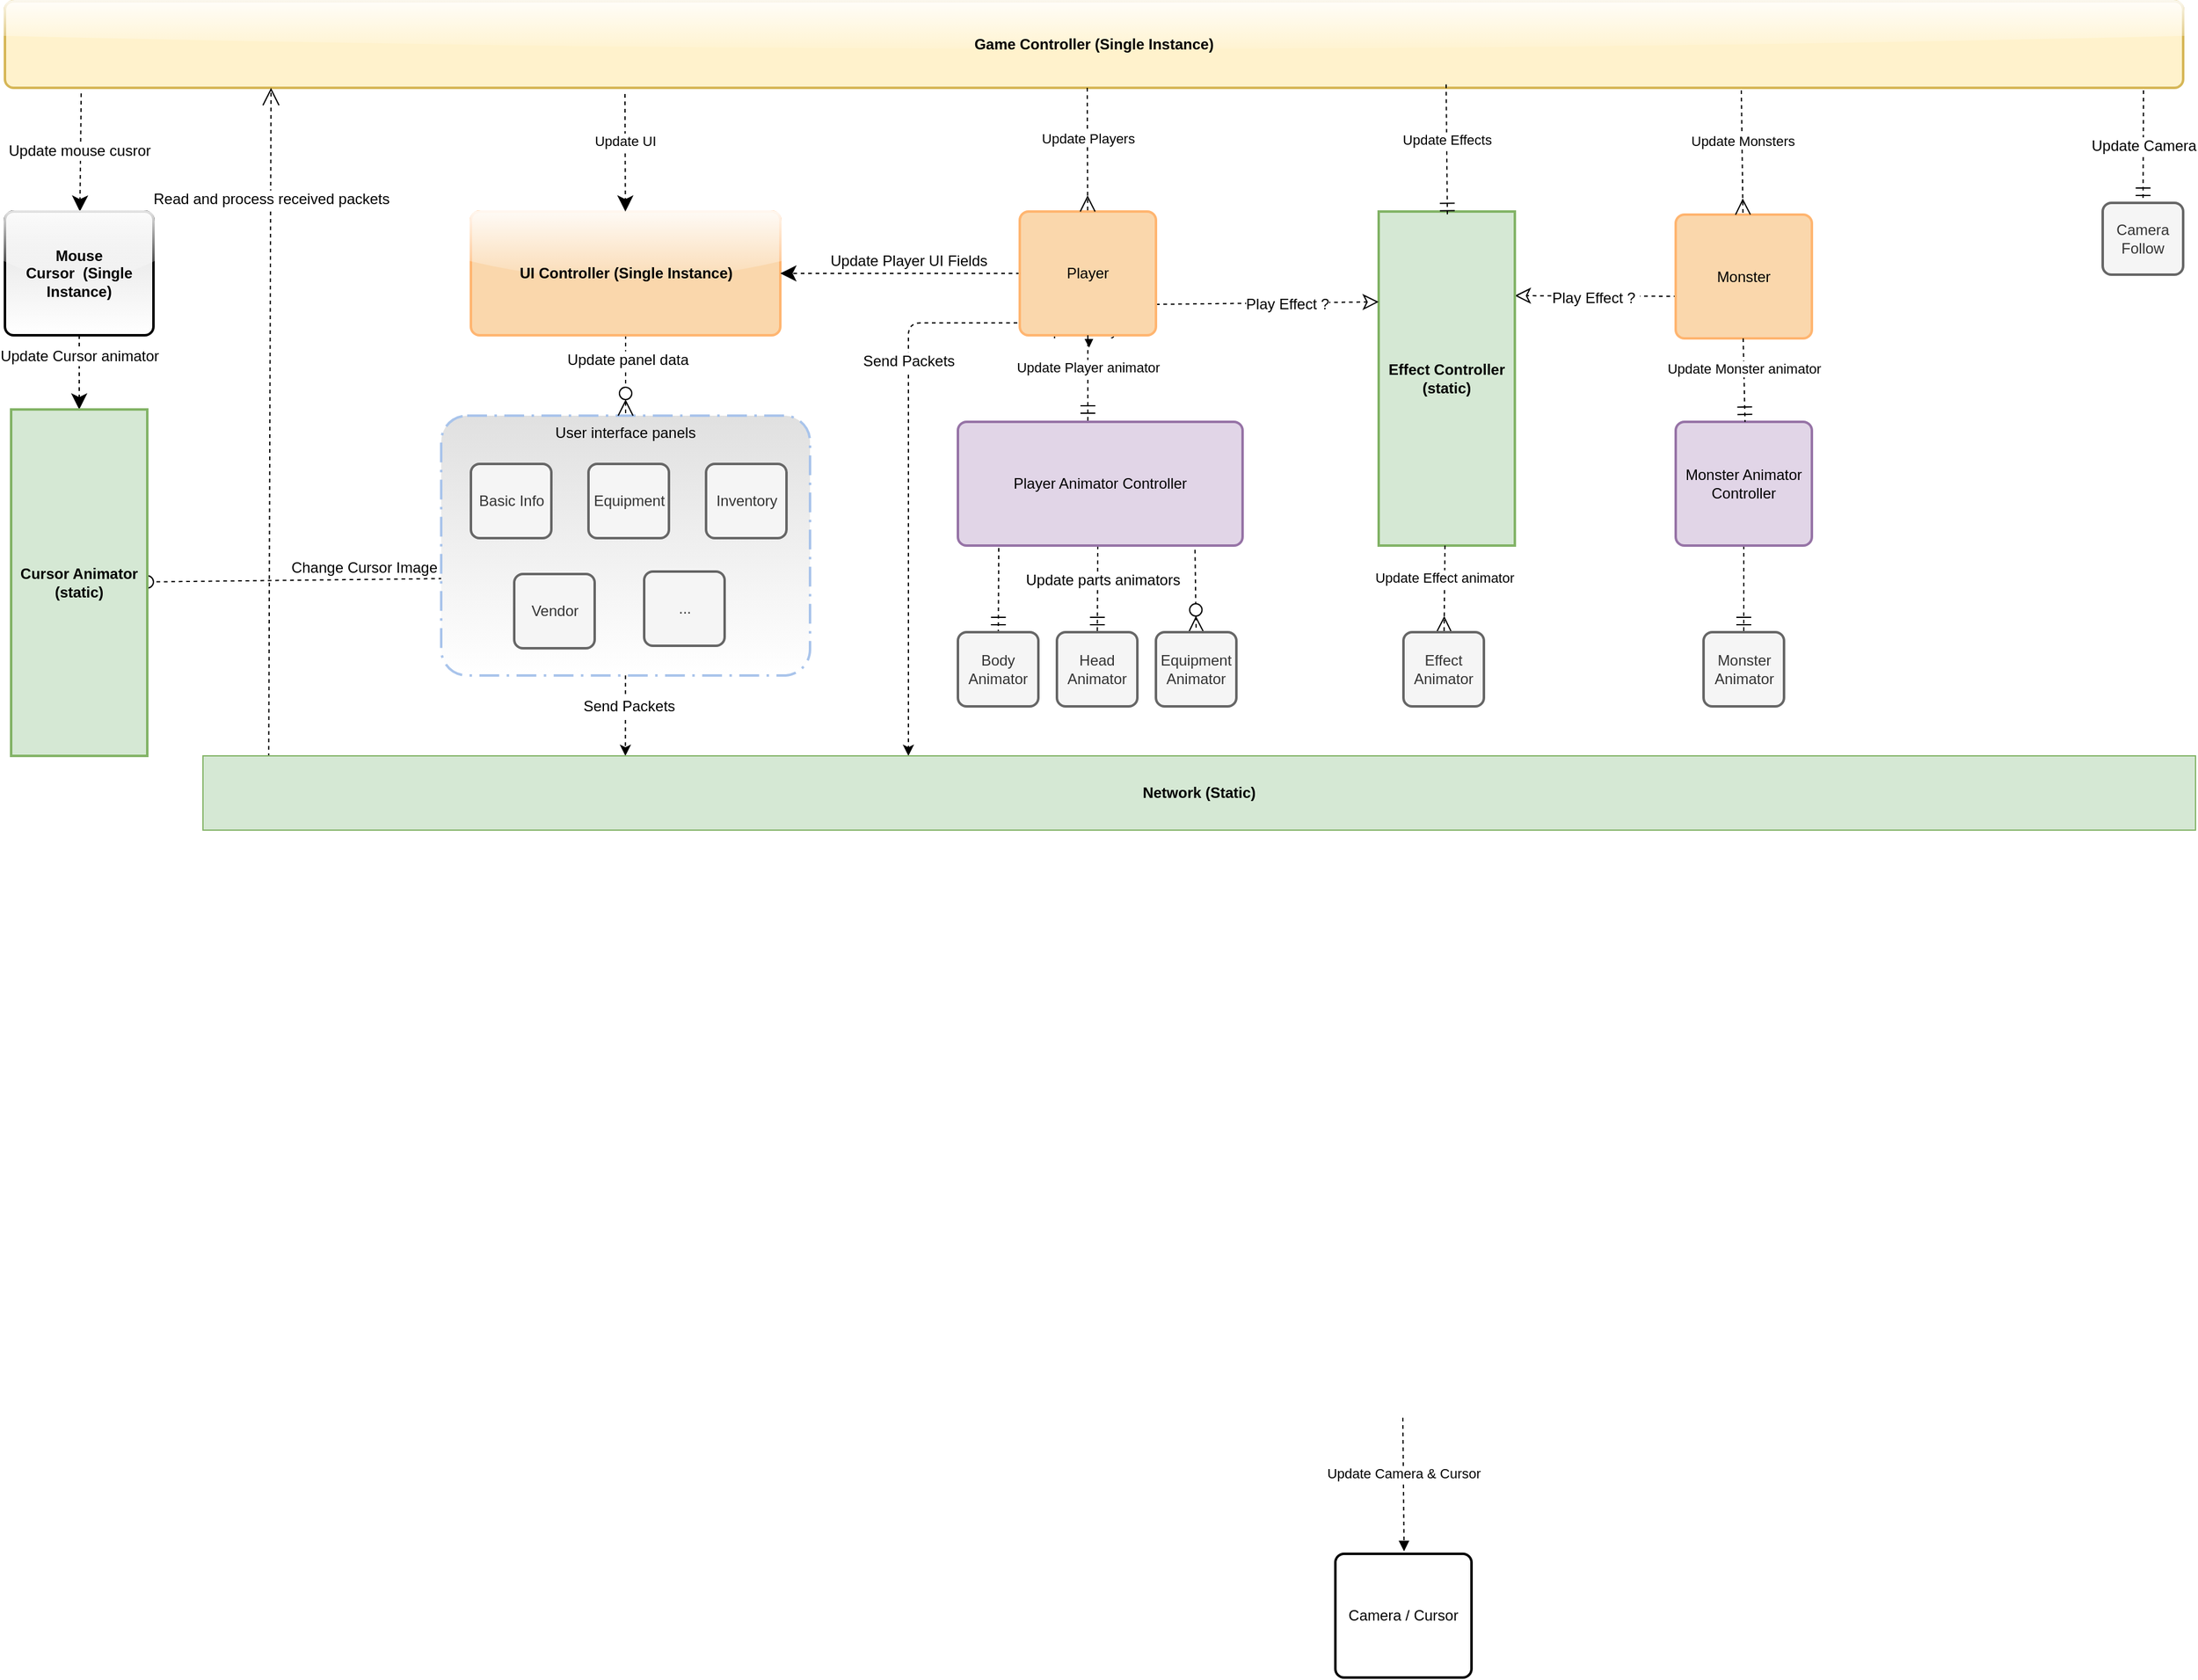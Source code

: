<mxfile version="11.1.1" type="device"><diagram id="Zgq64EiT1e4WPjOA_kSE" name="Page-1"><mxGraphModel dx="2333" dy="786" grid="1" gridSize="10" guides="1" tooltips="1" connect="1" arrows="1" fold="1" page="1" pageScale="1" pageWidth="850" pageHeight="1100" math="0" shadow="0"><root><mxCell id="0"/><mxCell id="1" parent="0"/><mxCell id="sxGgmE2lNR18amMGpe3i-76" style="edgeStyle=none;rounded=1;orthogonalLoop=1;jettySize=auto;html=1;entryX=0.212;entryY=0;entryDx=0;entryDy=0;entryPerimeter=0;dashed=1;startSize=10;endArrow=classic;endFill=1;endSize=6;fontColor=#000000;" edge="1" parent="1" source="sxGgmE2lNR18amMGpe3i-70" target="sxGgmE2lNR18amMGpe3i-60"><mxGeometry relative="1" as="geometry"/></mxCell><mxCell id="sxGgmE2lNR18amMGpe3i-77" value="Send Packets" style="text;html=1;resizable=0;points=[];align=center;verticalAlign=middle;labelBackgroundColor=#ffffff;fontColor=#000000;" vertex="1" connectable="0" parent="sxGgmE2lNR18amMGpe3i-76"><mxGeometry x="-0.503" y="2" relative="1" as="geometry"><mxPoint x="0.5" y="9" as="offset"/></mxGeometry></mxCell><mxCell id="sxGgmE2lNR18amMGpe3i-96" style="edgeStyle=none;rounded=1;orthogonalLoop=1;jettySize=auto;html=1;dashed=1;startSize=10;endArrow=oval;endFill=0;endSize=10;fontColor=#000000;exitX=0.003;exitY=0.627;exitDx=0;exitDy=0;exitPerimeter=0;" edge="1" parent="1" source="sxGgmE2lNR18amMGpe3i-70" target="sxGgmE2lNR18amMGpe3i-93"><mxGeometry relative="1" as="geometry"/></mxCell><mxCell id="sxGgmE2lNR18amMGpe3i-97" value="Change Cursor Image" style="text;html=1;resizable=0;points=[];align=center;verticalAlign=middle;labelBackgroundColor=#ffffff;fontColor=#000000;" vertex="1" connectable="0" parent="sxGgmE2lNR18amMGpe3i-96"><mxGeometry x="-0.519" y="2" relative="1" as="geometry"><mxPoint x="-6.5" y="-11.5" as="offset"/></mxGeometry></mxCell><mxCell id="sxGgmE2lNR18amMGpe3i-70" value="User interface panels" style="rounded=1;arcSize=10;dashed=1;fillColor=#E0E0E0;dashPattern=8 3 1 3;strokeWidth=2;labelBackgroundColor=none;html=0;verticalAlign=top;gradientColor=#ffffff;strokeColor=#A9C4EB;" vertex="1" parent="1"><mxGeometry x="252.5" y="485" width="298" height="210" as="geometry"/></mxCell><mxCell id="sxGgmE2lNR18amMGpe3i-87" style="edgeStyle=none;rounded=1;orthogonalLoop=1;jettySize=auto;html=1;dashed=1;startSize=10;endArrow=classic;endFill=1;endSize=10;fontColor=#000000;exitX=0.035;exitY=1.065;exitDx=0;exitDy=0;exitPerimeter=0;" edge="1" parent="1" source="sxGgmE2lNR18amMGpe3i-6" target="sxGgmE2lNR18amMGpe3i-86"><mxGeometry relative="1" as="geometry"/></mxCell><mxCell id="sxGgmE2lNR18amMGpe3i-88" value="Update mouse cusror" style="text;html=1;resizable=0;points=[];align=center;verticalAlign=middle;labelBackgroundColor=#ffffff;fontColor=#000000;" vertex="1" connectable="0" parent="sxGgmE2lNR18amMGpe3i-87"><mxGeometry x="-0.425" relative="1" as="geometry"><mxPoint x="-1.5" y="18.5" as="offset"/></mxGeometry></mxCell><mxCell id="sxGgmE2lNR18amMGpe3i-100" style="edgeStyle=none;rounded=1;orthogonalLoop=1;jettySize=auto;html=1;dashed=1;startSize=10;endArrow=ERmandOne;endFill=0;endSize=10;fontColor=#000000;" edge="1" parent="1" target="sxGgmE2lNR18amMGpe3i-98"><mxGeometry relative="1" as="geometry"><mxPoint x="1628" y="210" as="sourcePoint"/><Array as="points"/></mxGeometry></mxCell><mxCell id="sxGgmE2lNR18amMGpe3i-101" value="Update Camera" style="text;html=1;resizable=0;points=[];align=center;verticalAlign=middle;labelBackgroundColor=#ffffff;fontColor=#000000;" vertex="1" connectable="0" parent="sxGgmE2lNR18amMGpe3i-100"><mxGeometry x="-0.312" y="3" relative="1" as="geometry"><mxPoint x="-3.5" y="21" as="offset"/></mxGeometry></mxCell><mxCell id="sxGgmE2lNR18amMGpe3i-6" value="Game Controller (Single Instance)" style="rounded=1;whiteSpace=wrap;html=1;absoluteArcSize=1;arcSize=14;strokeWidth=2;strokeColor=#d6b656;fillColor=#fff2cc;fontStyle=1;shadow=0;comic=0;glass=1;" vertex="1" parent="1"><mxGeometry x="-100" y="150" width="1760" height="70" as="geometry"/></mxCell><mxCell id="sxGgmE2lNR18amMGpe3i-33" style="edgeStyle=none;rounded=1;orthogonalLoop=1;jettySize=auto;html=1;dashed=1;" edge="1" parent="1"><mxGeometry relative="1" as="geometry"><mxPoint x="718" y="410" as="sourcePoint"/><mxPoint x="630" y="760" as="targetPoint"/><Array as="points"><mxPoint x="630" y="410"/></Array></mxGeometry></mxCell><mxCell id="sxGgmE2lNR18amMGpe3i-35" value="Send Packets" style="text;html=1;resizable=0;points=[];align=center;verticalAlign=middle;labelBackgroundColor=#ffffff;" vertex="1" connectable="0" parent="sxGgmE2lNR18amMGpe3i-33"><mxGeometry x="0.087" y="-3" relative="1" as="geometry"><mxPoint x="3" y="-119.5" as="offset"/></mxGeometry></mxCell><mxCell id="sxGgmE2lNR18amMGpe3i-14" value="&lt;span style=&quot;font-size: 12px&quot;&gt;Read and process received packets&lt;/span&gt;" style="endArrow=open;endSize=12;dashed=1;html=1;exitX=0.064;exitY=0.014;exitDx=0;exitDy=0;exitPerimeter=0;" edge="1" parent="1"><mxGeometry x="0.667" width="160" relative="1" as="geometry"><mxPoint x="113.12" y="760.98" as="sourcePoint"/><mxPoint x="115" y="220" as="targetPoint"/><Array as="points"/><mxPoint as="offset"/></mxGeometry></mxCell><mxCell id="sxGgmE2lNR18amMGpe3i-16" value="Update Players" style="html=1;verticalAlign=bottom;endArrow=block;dashed=1;" edge="1" parent="1" source="sxGgmE2lNR18amMGpe3i-9"><mxGeometry width="80" relative="1" as="geometry"><mxPoint x="774.5" y="220" as="sourcePoint"/><mxPoint x="776" y="430" as="targetPoint"/></mxGeometry></mxCell><mxCell id="sxGgmE2lNR18amMGpe3i-83" style="edgeStyle=none;rounded=1;orthogonalLoop=1;jettySize=auto;html=1;dashed=1;startSize=10;endArrow=classic;endFill=0;endSize=10;fontColor=#000000;exitX=0.013;exitY=0.66;exitDx=0;exitDy=0;exitPerimeter=0;" edge="1" parent="1" source="sxGgmE2lNR18amMGpe3i-17"><mxGeometry relative="1" as="geometry"><mxPoint x="1120" y="388" as="targetPoint"/></mxGeometry></mxCell><mxCell id="sxGgmE2lNR18amMGpe3i-84" value="Play Effect ?&amp;nbsp;" style="text;html=1;resizable=0;points=[];align=center;verticalAlign=middle;labelBackgroundColor=#ffffff;fontColor=#000000;" vertex="1" connectable="0" parent="sxGgmE2lNR18amMGpe3i-83"><mxGeometry x="-0.635" y="-1" relative="1" as="geometry"><mxPoint x="-43" y="2.5" as="offset"/></mxGeometry></mxCell><mxCell id="sxGgmE2lNR18amMGpe3i-17" value="Monster" style="rounded=1;whiteSpace=wrap;html=1;absoluteArcSize=1;arcSize=14;strokeWidth=2;fillColor=#FAD7AC;strokeColor=#FFB570;" vertex="1" parent="1"><mxGeometry x="1250" y="322.5" width="110" height="100" as="geometry"/></mxCell><mxCell id="sxGgmE2lNR18amMGpe3i-18" value="Update Monsters" style="html=1;verticalAlign=bottom;endArrow=ERmany;dashed=1;startSize=10;endFill=0;endSize=10;" edge="1" parent="1" target="sxGgmE2lNR18amMGpe3i-17"><mxGeometry width="80" relative="1" as="geometry"><mxPoint x="1303" y="222" as="sourcePoint"/><mxPoint x="355.5" y="325.5" as="targetPoint"/></mxGeometry></mxCell><mxCell id="sxGgmE2lNR18amMGpe3i-19" value="Effect Controller (static)" style="rounded=0;whiteSpace=wrap;html=1;absoluteArcSize=1;arcSize=14;strokeWidth=2;fillColor=#d5e8d4;strokeColor=#82b366;fontStyle=1" vertex="1" parent="1"><mxGeometry x="1010" y="320" width="110" height="270" as="geometry"/></mxCell><mxCell id="sxGgmE2lNR18amMGpe3i-20" value="Update Effects" style="html=1;verticalAlign=bottom;endArrow=ERmandOne;dashed=1;endFill=0;endSize=10;" edge="1" parent="1"><mxGeometry width="80" relative="1" as="geometry"><mxPoint x="1064.5" y="217.3" as="sourcePoint"/><mxPoint x="1065.5" y="325.3" as="targetPoint"/></mxGeometry></mxCell><mxCell id="sxGgmE2lNR18amMGpe3i-21" value="Camera / Cursor" style="rounded=1;whiteSpace=wrap;html=1;absoluteArcSize=1;arcSize=14;strokeWidth=2;" vertex="1" parent="1"><mxGeometry x="975" y="1405" width="110" height="100" as="geometry"/></mxCell><mxCell id="sxGgmE2lNR18amMGpe3i-22" value="Update Camera &amp;amp; Cursor" style="html=1;verticalAlign=bottom;endArrow=block;dashed=1;" edge="1" parent="1"><mxGeometry width="80" relative="1" as="geometry"><mxPoint x="1029.5" y="1295" as="sourcePoint"/><mxPoint x="1030.5" y="1403" as="targetPoint"/></mxGeometry></mxCell><mxCell id="sxGgmE2lNR18amMGpe3i-55" style="edgeStyle=none;rounded=1;orthogonalLoop=1;jettySize=auto;html=1;dashed=1;fontColor=#000000;startSize=10;endArrow=ERmandOne;endFill=0;endSize=10;" edge="1" parent="1" source="sxGgmE2lNR18amMGpe3i-25" target="sxGgmE2lNR18amMGpe3i-54"><mxGeometry relative="1" as="geometry"/></mxCell><mxCell id="sxGgmE2lNR18amMGpe3i-25" value="Monster Animator Controller" style="rounded=1;whiteSpace=wrap;html=1;absoluteArcSize=1;arcSize=14;strokeWidth=2;fillColor=#e1d5e7;strokeColor=#9673a6;" vertex="1" parent="1"><mxGeometry x="1250" y="490" width="110" height="100" as="geometry"/></mxCell><mxCell id="sxGgmE2lNR18amMGpe3i-26" value="Update Monster animator" style="html=1;verticalAlign=bottom;endArrow=ERmandOne;dashed=1;startSize=10;endFill=0;endSize=10;" edge="1" parent="1"><mxGeometry width="80" relative="1" as="geometry"><mxPoint x="1304.5" y="422.5" as="sourcePoint"/><mxPoint x="1306" y="490" as="targetPoint"/></mxGeometry></mxCell><mxCell id="sxGgmE2lNR18amMGpe3i-28" value="Update Effect animator" style="html=1;verticalAlign=bottom;endArrow=ERmany;dashed=1;endFill=0;endSize=10;" edge="1" parent="1" source="sxGgmE2lNR18amMGpe3i-19" target="sxGgmE2lNR18amMGpe3i-79"><mxGeometry width="80" relative="1" as="geometry"><mxPoint x="1034.5" y="549.3" as="sourcePoint"/><mxPoint x="1035.5" y="657.3" as="targetPoint"/></mxGeometry></mxCell><mxCell id="sxGgmE2lNR18amMGpe3i-71" style="edgeStyle=none;rounded=1;orthogonalLoop=1;jettySize=auto;html=1;dashed=1;startSize=10;endArrow=ERzeroToMany;endFill=1;endSize=10;fontColor=#000000;" edge="1" parent="1" source="sxGgmE2lNR18amMGpe3i-29" target="sxGgmE2lNR18amMGpe3i-70"><mxGeometry relative="1" as="geometry"/></mxCell><mxCell id="sxGgmE2lNR18amMGpe3i-72" value="Update panel data" style="text;html=1;resizable=0;points=[];align=center;verticalAlign=middle;labelBackgroundColor=#ffffff;fontColor=#000000;" vertex="1" connectable="0" parent="sxGgmE2lNR18amMGpe3i-71"><mxGeometry x="-0.387" y="1" relative="1" as="geometry"><mxPoint as="offset"/></mxGeometry></mxCell><mxCell id="sxGgmE2lNR18amMGpe3i-29" value="UI Controller (Single Instance)" style="rounded=1;whiteSpace=wrap;html=1;absoluteArcSize=1;arcSize=14;strokeWidth=2;fillColor=#FAD7AC;strokeColor=#FFB570;glass=1;fontStyle=1" vertex="1" parent="1"><mxGeometry x="276.5" y="320" width="250" height="100" as="geometry"/></mxCell><mxCell id="sxGgmE2lNR18amMGpe3i-30" value="Update UI" style="html=1;verticalAlign=bottom;endArrow=classic;dashed=1;endFill=1;endSize=10;" edge="1" parent="1" target="sxGgmE2lNR18amMGpe3i-29"><mxGeometry width="80" relative="1" as="geometry"><mxPoint x="401" y="225" as="sourcePoint"/><mxPoint x="402" y="333" as="targetPoint"/></mxGeometry></mxCell><mxCell id="sxGgmE2lNR18amMGpe3i-81" style="edgeStyle=none;rounded=1;orthogonalLoop=1;jettySize=auto;html=1;dashed=1;startSize=10;endArrow=classic;endFill=0;endSize=10;fontColor=#000000;exitX=1;exitY=0.75;exitDx=0;exitDy=0;" edge="1" parent="1" source="sxGgmE2lNR18amMGpe3i-9"><mxGeometry relative="1" as="geometry"><mxPoint x="1010" y="393" as="targetPoint"/><Array as="points"/></mxGeometry></mxCell><mxCell id="sxGgmE2lNR18amMGpe3i-82" value="Play Effect ?" style="text;html=1;resizable=0;points=[];align=center;verticalAlign=middle;labelBackgroundColor=#ffffff;fontColor=#000000;" vertex="1" connectable="0" parent="sxGgmE2lNR18amMGpe3i-81"><mxGeometry x="0.174" y="-1" relative="1" as="geometry"><mxPoint as="offset"/></mxGeometry></mxCell><mxCell id="sxGgmE2lNR18amMGpe3i-89" style="edgeStyle=none;rounded=1;orthogonalLoop=1;jettySize=auto;html=1;dashed=1;startSize=10;endArrow=classic;endFill=1;endSize=10;fontColor=#000000;" edge="1" parent="1" source="sxGgmE2lNR18amMGpe3i-9" target="sxGgmE2lNR18amMGpe3i-29"><mxGeometry relative="1" as="geometry"/></mxCell><mxCell id="sxGgmE2lNR18amMGpe3i-90" value="Update Player UI Fields" style="text;html=1;resizable=0;points=[];align=center;verticalAlign=middle;labelBackgroundColor=#ffffff;fontColor=#000000;" vertex="1" connectable="0" parent="sxGgmE2lNR18amMGpe3i-89"><mxGeometry x="0.327" y="1" relative="1" as="geometry"><mxPoint x="38.5" y="-11" as="offset"/></mxGeometry></mxCell><mxCell id="sxGgmE2lNR18amMGpe3i-9" value="Player" style="rounded=1;whiteSpace=wrap;html=1;absoluteArcSize=1;arcSize=14;strokeWidth=2;fillColor=#fad7ac;strokeColor=#FFB570;" vertex="1" parent="1"><mxGeometry x="720" y="320" width="110" height="100" as="geometry"/></mxCell><mxCell id="sxGgmE2lNR18amMGpe3i-36" value="Update Players" style="html=1;verticalAlign=bottom;endArrow=ERmany;dashed=1;endFill=0;endSize=10;" edge="1" parent="1" target="sxGgmE2lNR18amMGpe3i-9"><mxGeometry width="80" relative="1" as="geometry"><mxPoint x="774.5" y="220" as="sourcePoint"/><mxPoint x="776" y="430" as="targetPoint"/></mxGeometry></mxCell><mxCell id="sxGgmE2lNR18amMGpe3i-49" style="edgeStyle=none;rounded=1;orthogonalLoop=1;jettySize=auto;html=1;dashed=1;endArrow=ERmandOne;endFill=0;startSize=10;endSize=10;" edge="1" parent="1" target="sxGgmE2lNR18amMGpe3i-41"><mxGeometry relative="1" as="geometry"><mxPoint x="703" y="592" as="sourcePoint"/><mxPoint x="703" y="660" as="targetPoint"/></mxGeometry></mxCell><mxCell id="sxGgmE2lNR18amMGpe3i-51" value="" style="edgeStyle=none;rounded=1;orthogonalLoop=1;jettySize=auto;html=1;dashed=1;endArrow=ERmandOne;endFill=0;startSize=10;endSize=10;" edge="1" parent="1" target="sxGgmE2lNR18amMGpe3i-44"><mxGeometry relative="1" as="geometry"><mxPoint x="783" y="590" as="sourcePoint"/></mxGeometry></mxCell><mxCell id="sxGgmE2lNR18amMGpe3i-52" style="edgeStyle=none;rounded=1;orthogonalLoop=1;jettySize=auto;html=1;entryX=0.5;entryY=0;entryDx=0;entryDy=0;dashed=1;exitX=0.833;exitY=1.034;exitDx=0;exitDy=0;exitPerimeter=0;endArrow=ERzeroToMany;endFill=1;endSize=10;" edge="1" parent="1" source="sxGgmE2lNR18amMGpe3i-23" target="sxGgmE2lNR18amMGpe3i-48"><mxGeometry relative="1" as="geometry"/></mxCell><mxCell id="sxGgmE2lNR18amMGpe3i-23" value="Player Animator Controller" style="rounded=1;whiteSpace=wrap;html=1;absoluteArcSize=1;arcSize=14;strokeWidth=2;fillColor=#e1d5e7;strokeColor=#9673a6;" vertex="1" parent="1"><mxGeometry x="670" y="490" width="230" height="100" as="geometry"/></mxCell><mxCell id="sxGgmE2lNR18amMGpe3i-37" value="Update Player animator" style="html=1;verticalAlign=bottom;endArrow=ERmandOne;dashed=1;exitX=0.5;exitY=1;exitDx=0;exitDy=0;endFill=0;endSize=10;" edge="1" parent="1" source="sxGgmE2lNR18amMGpe3i-9"><mxGeometry width="80" relative="1" as="geometry"><mxPoint x="775" y="430" as="sourcePoint"/><mxPoint x="775" y="489" as="targetPoint"/></mxGeometry></mxCell><mxCell id="sxGgmE2lNR18amMGpe3i-41" value="Body Animator" style="rounded=1;whiteSpace=wrap;html=1;absoluteArcSize=1;arcSize=14;strokeWidth=2;fillColor=#f5f5f5;strokeColor=#666666;fontColor=#333333;" vertex="1" parent="1"><mxGeometry x="670" y="660" width="65" height="60" as="geometry"/></mxCell><mxCell id="sxGgmE2lNR18amMGpe3i-44" value="Head Animator" style="rounded=1;whiteSpace=wrap;html=1;absoluteArcSize=1;arcSize=14;strokeWidth=2;fillColor=#f5f5f5;strokeColor=#666666;fontColor=#333333;" vertex="1" parent="1"><mxGeometry x="750" y="660" width="65" height="60" as="geometry"/></mxCell><mxCell id="sxGgmE2lNR18amMGpe3i-48" value="Equipment Animator" style="rounded=1;whiteSpace=wrap;html=1;absoluteArcSize=1;arcSize=14;strokeWidth=2;fillColor=#f5f5f5;strokeColor=#666666;fontColor=#333333;" vertex="1" parent="1"><mxGeometry x="830" y="660" width="65" height="60" as="geometry"/></mxCell><mxCell id="sxGgmE2lNR18amMGpe3i-53" value="Update parts animators" style="text;html=1;resizable=0;points=[];autosize=1;align=left;verticalAlign=top;spacingTop=-4;fontStyle=0;labelBackgroundColor=#ffffff;fontColor=#000000;" vertex="1" parent="1"><mxGeometry x="722.5" y="608" width="140" height="20" as="geometry"/></mxCell><mxCell id="sxGgmE2lNR18amMGpe3i-54" value="Monster Animator" style="rounded=1;whiteSpace=wrap;html=1;absoluteArcSize=1;arcSize=14;strokeWidth=2;fillColor=#f5f5f5;strokeColor=#666666;fontColor=#333333;" vertex="1" parent="1"><mxGeometry x="1272.5" y="660" width="65" height="60" as="geometry"/></mxCell><mxCell id="sxGgmE2lNR18amMGpe3i-60" value="&lt;span style=&quot;white-space: normal;&quot;&gt;Network (Static)&lt;/span&gt;" style="rounded=0;whiteSpace=wrap;html=1;labelBackgroundColor=none;strokeColor=#82b366;fillColor=#d5e8d4;fontStyle=1" vertex="1" parent="1"><mxGeometry x="60" y="760" width="1610" height="60" as="geometry"/></mxCell><mxCell id="sxGgmE2lNR18amMGpe3i-65" value="Basic Info" style="rounded=1;whiteSpace=wrap;html=1;absoluteArcSize=1;arcSize=14;strokeWidth=2;fillColor=#f5f5f5;strokeColor=#666666;fontColor=#333333;" vertex="1" parent="1"><mxGeometry x="276.5" y="524" width="65" height="60" as="geometry"/></mxCell><mxCell id="sxGgmE2lNR18amMGpe3i-66" value="Equipment" style="rounded=1;whiteSpace=wrap;html=1;absoluteArcSize=1;arcSize=14;strokeWidth=2;fillColor=#f5f5f5;strokeColor=#666666;fontColor=#333333;" vertex="1" parent="1"><mxGeometry x="371.5" y="524" width="65" height="60" as="geometry"/></mxCell><mxCell id="sxGgmE2lNR18amMGpe3i-67" value="Inventory" style="rounded=1;whiteSpace=wrap;html=1;absoluteArcSize=1;arcSize=14;strokeWidth=2;fillColor=#f5f5f5;strokeColor=#666666;fontColor=#333333;" vertex="1" parent="1"><mxGeometry x="466.5" y="524" width="65" height="60" as="geometry"/></mxCell><mxCell id="sxGgmE2lNR18amMGpe3i-68" value="Vendor" style="rounded=1;whiteSpace=wrap;html=1;absoluteArcSize=1;arcSize=14;strokeWidth=2;fillColor=#f5f5f5;strokeColor=#666666;fontColor=#333333;" vertex="1" parent="1"><mxGeometry x="311.5" y="613" width="65" height="60" as="geometry"/></mxCell><mxCell id="sxGgmE2lNR18amMGpe3i-69" value="..." style="rounded=1;whiteSpace=wrap;html=1;absoluteArcSize=1;arcSize=14;strokeWidth=2;fillColor=#f5f5f5;strokeColor=#666666;fontColor=#333333;" vertex="1" parent="1"><mxGeometry x="416.5" y="611" width="65" height="60" as="geometry"/></mxCell><mxCell id="sxGgmE2lNR18amMGpe3i-79" value="Effect Animator" style="rounded=1;whiteSpace=wrap;html=1;absoluteArcSize=1;arcSize=14;strokeWidth=2;fillColor=#f5f5f5;strokeColor=#666666;fontColor=#333333;" vertex="1" parent="1"><mxGeometry x="1030" y="660" width="65" height="60" as="geometry"/></mxCell><mxCell id="sxGgmE2lNR18amMGpe3i-94" style="edgeStyle=none;rounded=1;orthogonalLoop=1;jettySize=auto;html=1;dashed=1;startSize=10;endArrow=classic;endFill=1;endSize=10;fontColor=#000000;" edge="1" parent="1" source="sxGgmE2lNR18amMGpe3i-86" target="sxGgmE2lNR18amMGpe3i-93"><mxGeometry relative="1" as="geometry"/></mxCell><mxCell id="sxGgmE2lNR18amMGpe3i-95" value="Update Cursor animator" style="text;html=1;resizable=0;points=[];align=center;verticalAlign=middle;labelBackgroundColor=#ffffff;fontColor=#000000;" vertex="1" connectable="0" parent="sxGgmE2lNR18amMGpe3i-94"><mxGeometry x="-0.446" relative="1" as="geometry"><mxPoint as="offset"/></mxGeometry></mxCell><mxCell id="sxGgmE2lNR18amMGpe3i-86" value="Mouse Cursor&amp;nbsp;&lt;span style=&quot;&quot;&gt;&amp;nbsp;(Single Instance)&lt;/span&gt;" style="rounded=1;whiteSpace=wrap;html=1;absoluteArcSize=1;arcSize=14;strokeWidth=2;shadow=0;glass=1;comic=0;labelBackgroundColor=none;fillColor=#E0E0E0;gradientColor=#ffffff;fontColor=#000000;fontStyle=1" vertex="1" parent="1"><mxGeometry x="-100" y="320" width="120" height="100" as="geometry"/></mxCell><mxCell id="sxGgmE2lNR18amMGpe3i-93" value="Cursor Animator (static)" style="rounded=0;whiteSpace=wrap;html=1;absoluteArcSize=1;arcSize=14;strokeWidth=2;fillColor=#d5e8d4;strokeColor=#82b366;fontStyle=1" vertex="1" parent="1"><mxGeometry x="-95" y="480" width="110" height="280" as="geometry"/></mxCell><mxCell id="sxGgmE2lNR18amMGpe3i-98" value="Camera Follow" style="rounded=1;whiteSpace=wrap;html=1;absoluteArcSize=1;arcSize=14;strokeWidth=2;fillColor=#f5f5f5;strokeColor=#666666;fontColor=#333333;" vertex="1" parent="1"><mxGeometry x="1595" y="313" width="65" height="58" as="geometry"/></mxCell></root></mxGraphModel></diagram></mxfile>